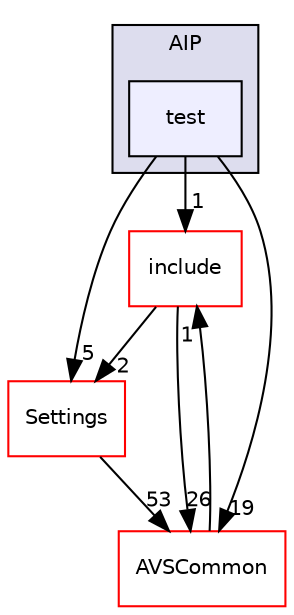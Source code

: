digraph "/home/ANT.AMAZON.COM/womw/workplace/1.19_release/doxy/avs-device-sdk/CapabilityAgents/AIP/test" {
  compound=true
  node [ fontsize="10", fontname="Helvetica"];
  edge [ labelfontsize="10", labelfontname="Helvetica"];
  subgraph clusterdir_cc045affa42b6b559da6861739bda652 {
    graph [ bgcolor="#ddddee", pencolor="black", label="AIP" fontname="Helvetica", fontsize="10", URL="dir_cc045affa42b6b559da6861739bda652.html"]
  dir_c126307dad2bc8e0908757440f56d24d [shape=box, label="test", style="filled", fillcolor="#eeeeff", pencolor="black", URL="dir_c126307dad2bc8e0908757440f56d24d.html"];
  }
  dir_7702e81a4574d959c78d0e2207e83661 [shape=box label="include" fillcolor="white" style="filled" color="red" URL="dir_7702e81a4574d959c78d0e2207e83661.html"];
  dir_8ae0dd75af039a94f4269584fb8eef13 [shape=box label="Settings" fillcolor="white" style="filled" color="red" URL="dir_8ae0dd75af039a94f4269584fb8eef13.html"];
  dir_13e65effb2bde530b17b3d5eefcd0266 [shape=box label="AVSCommon" fillcolor="white" style="filled" color="red" URL="dir_13e65effb2bde530b17b3d5eefcd0266.html"];
  dir_c126307dad2bc8e0908757440f56d24d->dir_7702e81a4574d959c78d0e2207e83661 [headlabel="1", labeldistance=1.5 headhref="dir_000174_000171.html"];
  dir_c126307dad2bc8e0908757440f56d24d->dir_8ae0dd75af039a94f4269584fb8eef13 [headlabel="5", labeldistance=1.5 headhref="dir_000174_000375.html"];
  dir_c126307dad2bc8e0908757440f56d24d->dir_13e65effb2bde530b17b3d5eefcd0266 [headlabel="19", labeldistance=1.5 headhref="dir_000174_000017.html"];
  dir_7702e81a4574d959c78d0e2207e83661->dir_8ae0dd75af039a94f4269584fb8eef13 [headlabel="2", labeldistance=1.5 headhref="dir_000171_000375.html"];
  dir_7702e81a4574d959c78d0e2207e83661->dir_13e65effb2bde530b17b3d5eefcd0266 [headlabel="26", labeldistance=1.5 headhref="dir_000171_000017.html"];
  dir_8ae0dd75af039a94f4269584fb8eef13->dir_13e65effb2bde530b17b3d5eefcd0266 [headlabel="53", labeldistance=1.5 headhref="dir_000375_000017.html"];
  dir_13e65effb2bde530b17b3d5eefcd0266->dir_7702e81a4574d959c78d0e2207e83661 [headlabel="1", labeldistance=1.5 headhref="dir_000017_000171.html"];
}
